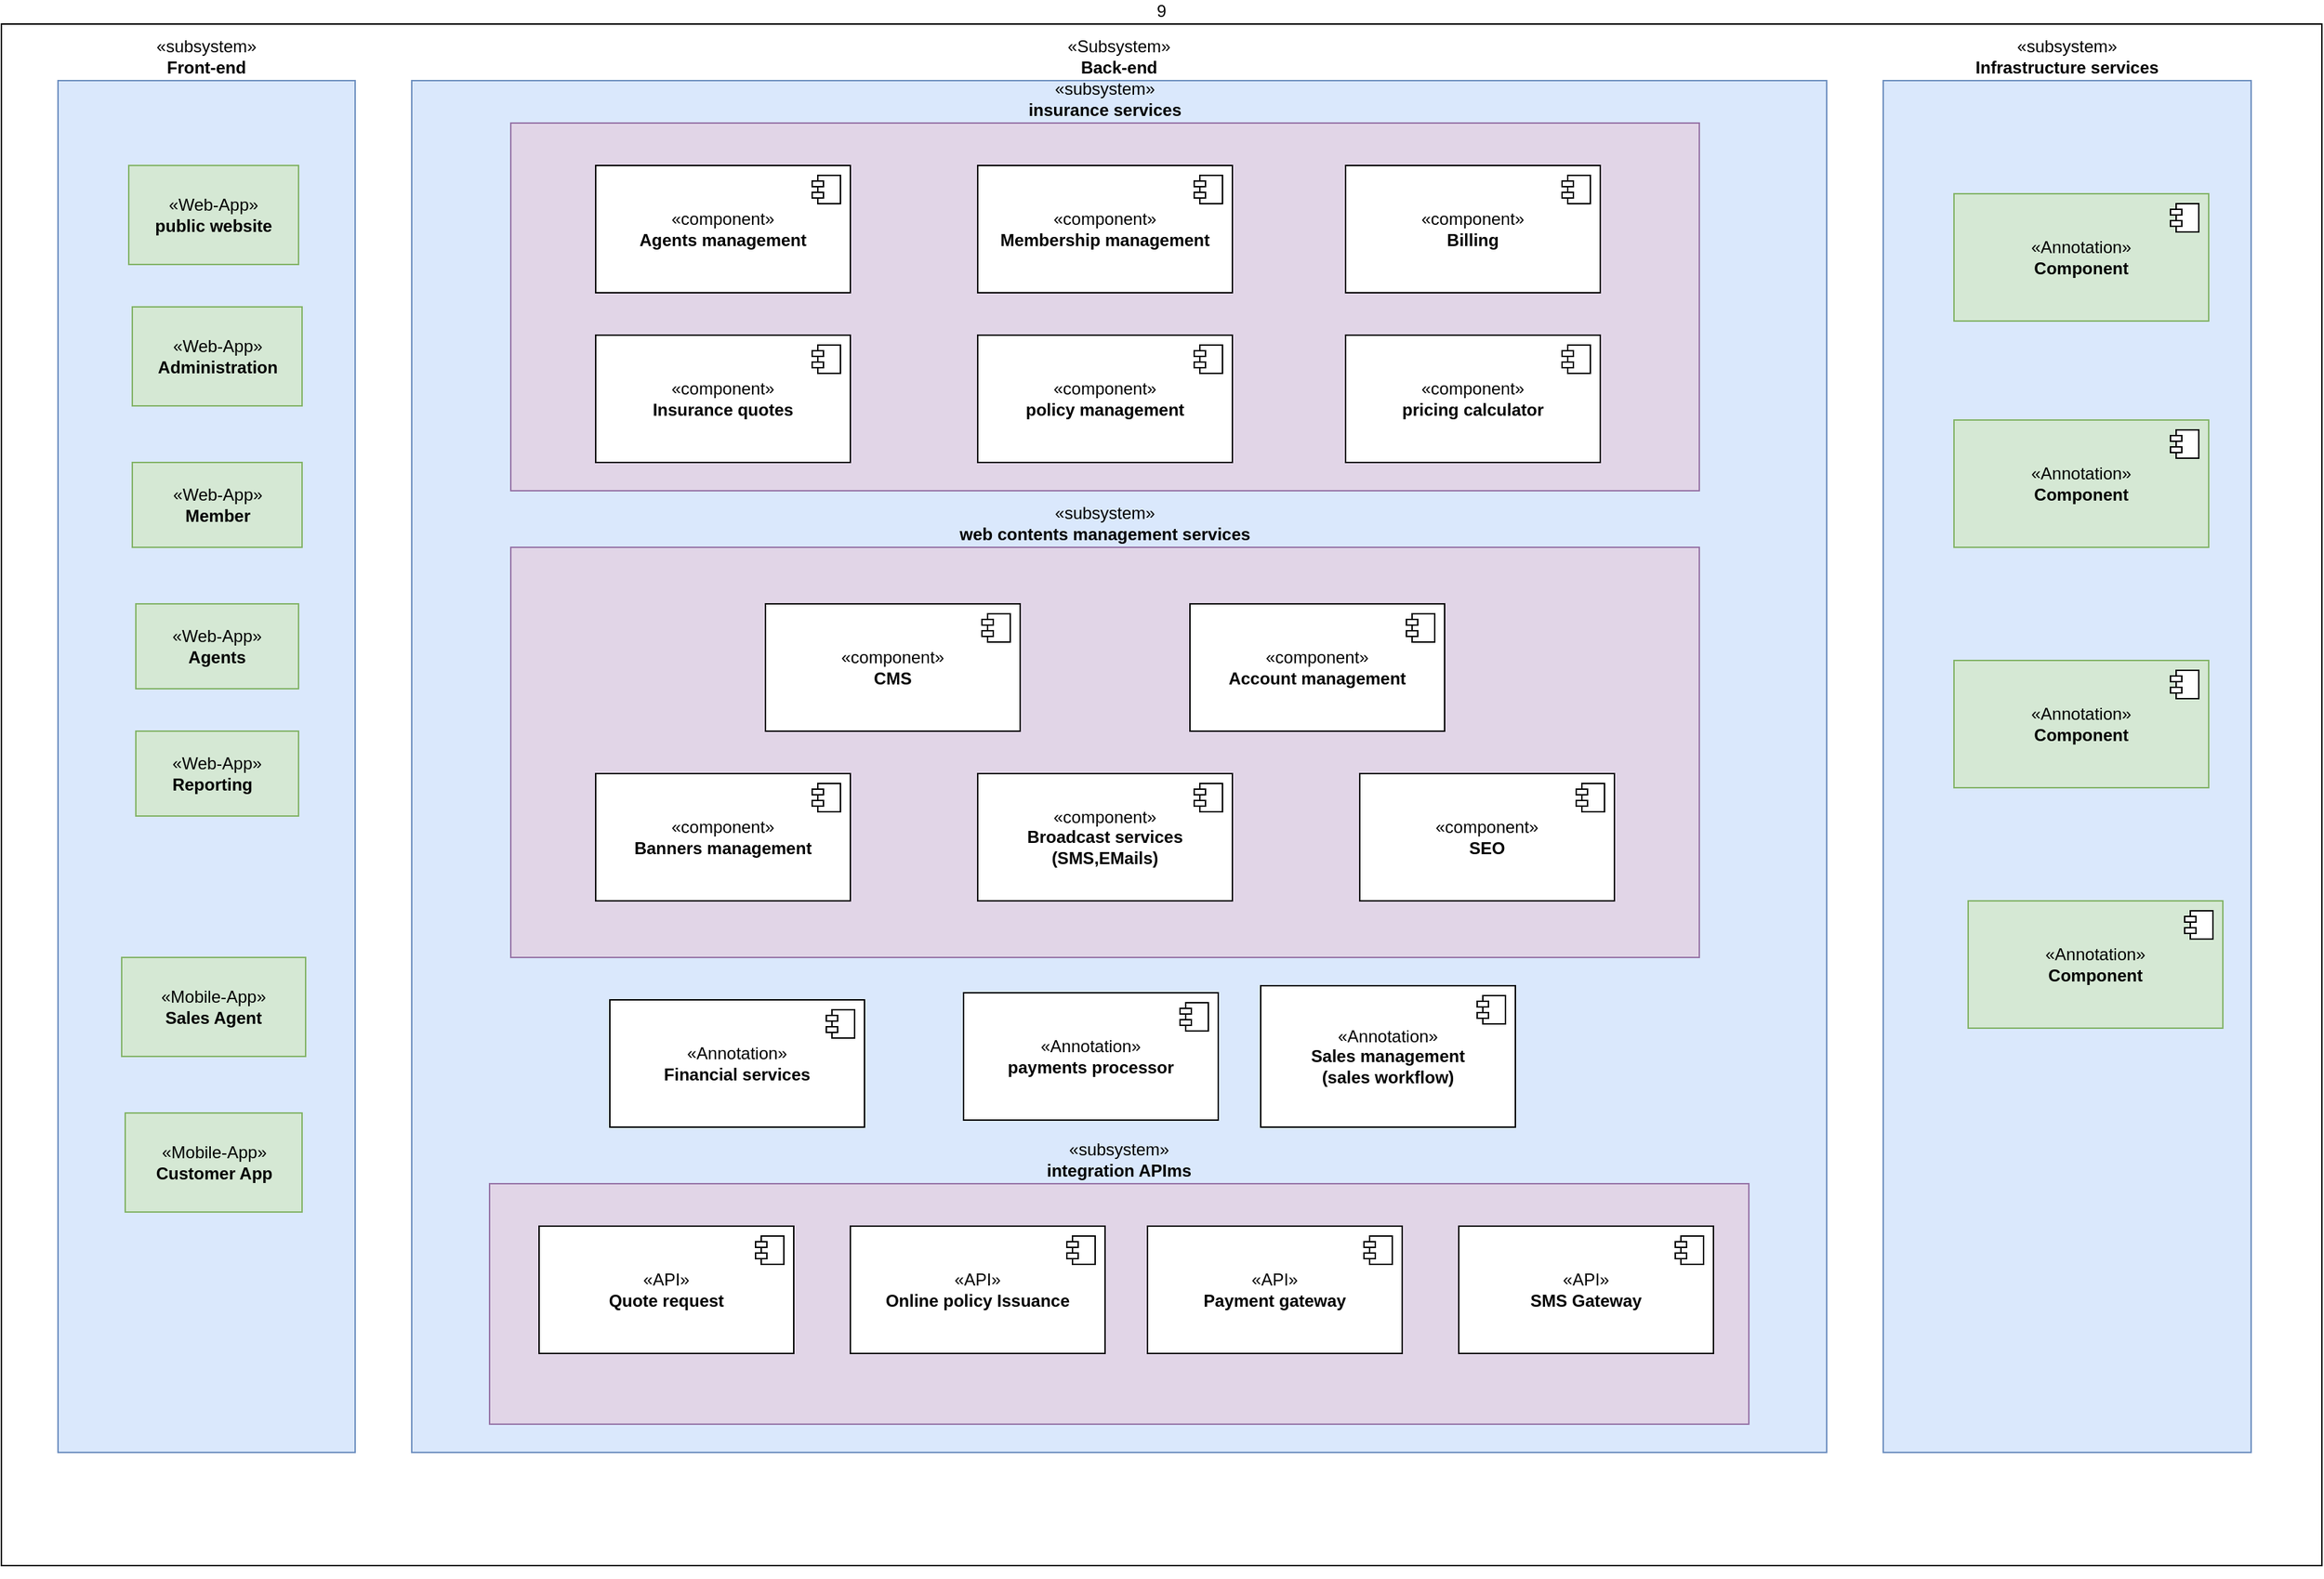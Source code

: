 <mxfile version="22.1.0" type="device">
  <diagram name="Page-1" id="MRBrp2X-gF3je_F1iYl7">
    <mxGraphModel dx="2950" dy="2232" grid="1" gridSize="10" guides="1" tooltips="1" connect="1" arrows="1" fold="1" page="1" pageScale="1" pageWidth="850" pageHeight="1100" math="0" shadow="0">
      <root>
        <mxCell id="0" />
        <mxCell id="1" parent="0" />
        <mxCell id="qgBoBCpYpBripB0x9_Y1-1" value="9" style="html=1;whiteSpace=wrap;labelPosition=center;verticalLabelPosition=top;align=center;verticalAlign=bottom;" vertex="1" parent="1">
          <mxGeometry x="-400" y="-90" width="1640" height="1090" as="geometry" />
        </mxCell>
        <mxCell id="qgBoBCpYpBripB0x9_Y1-2" value="«Subsystem»&lt;br&gt;&lt;b&gt;Back-end&lt;/b&gt;" style="html=1;whiteSpace=wrap;labelPosition=center;verticalLabelPosition=top;align=center;verticalAlign=bottom;fillColor=#dae8fc;strokeColor=#6c8ebf;" vertex="1" parent="1">
          <mxGeometry x="-110" y="-50" width="1000" height="970" as="geometry" />
        </mxCell>
        <mxCell id="qgBoBCpYpBripB0x9_Y1-3" value="«subsystem»&lt;br&gt;&lt;b&gt;Front-end&lt;/b&gt;" style="html=1;whiteSpace=wrap;labelPosition=center;verticalLabelPosition=top;align=center;verticalAlign=bottom;fillColor=#dae8fc;strokeColor=#6c8ebf;" vertex="1" parent="1">
          <mxGeometry x="-360" y="-50" width="210" height="970" as="geometry" />
        </mxCell>
        <mxCell id="qgBoBCpYpBripB0x9_Y1-4" value="«Web-App»&lt;br&gt;&lt;b&gt;public website&lt;/b&gt;" style="html=1;whiteSpace=wrap;fillColor=#d5e8d4;strokeColor=#82b366;" vertex="1" parent="1">
          <mxGeometry x="-310" y="10" width="120" height="70" as="geometry" />
        </mxCell>
        <mxCell id="qgBoBCpYpBripB0x9_Y1-5" value="«Web-App»&lt;br style=&quot;border-color: var(--border-color);&quot;&gt;&lt;b&gt;Administration&lt;/b&gt;" style="html=1;whiteSpace=wrap;fillColor=#d5e8d4;strokeColor=#82b366;" vertex="1" parent="1">
          <mxGeometry x="-307.5" y="110" width="120" height="70" as="geometry" />
        </mxCell>
        <mxCell id="qgBoBCpYpBripB0x9_Y1-6" value="«Web-App»&lt;br style=&quot;border-color: var(--border-color);&quot;&gt;&lt;b&gt;Member&lt;/b&gt;" style="html=1;whiteSpace=wrap;fillColor=#d5e8d4;strokeColor=#82b366;" vertex="1" parent="1">
          <mxGeometry x="-307.5" y="220" width="120" height="60" as="geometry" />
        </mxCell>
        <mxCell id="qgBoBCpYpBripB0x9_Y1-7" value="«Mobile-App»&lt;br style=&quot;border-color: var(--border-color);&quot;&gt;&lt;b&gt;Sales Agent&lt;/b&gt;" style="html=1;whiteSpace=wrap;fillColor=#d5e8d4;strokeColor=#82b366;" vertex="1" parent="1">
          <mxGeometry x="-315" y="570" width="130" height="70" as="geometry" />
        </mxCell>
        <mxCell id="qgBoBCpYpBripB0x9_Y1-8" value="«Mobile-App»&lt;br style=&quot;border-color: var(--border-color);&quot;&gt;&lt;b&gt;Customer App&lt;/b&gt;" style="html=1;whiteSpace=wrap;fillColor=#d5e8d4;strokeColor=#82b366;" vertex="1" parent="1">
          <mxGeometry x="-312.5" y="680" width="125" height="70" as="geometry" />
        </mxCell>
        <mxCell id="qgBoBCpYpBripB0x9_Y1-9" value="«Web-App»&lt;br style=&quot;border-color: var(--border-color);&quot;&gt;&lt;b&gt;Agents&lt;/b&gt;" style="html=1;whiteSpace=wrap;fillColor=#d5e8d4;strokeColor=#82b366;" vertex="1" parent="1">
          <mxGeometry x="-305" y="320" width="115" height="60" as="geometry" />
        </mxCell>
        <mxCell id="qgBoBCpYpBripB0x9_Y1-13" value="«Web-App»&lt;br&gt;&lt;b&gt;Reporting&amp;nbsp;&amp;nbsp;&lt;/b&gt;" style="html=1;whiteSpace=wrap;fillColor=#d5e8d4;strokeColor=#82b366;" vertex="1" parent="1">
          <mxGeometry x="-305" y="410" width="115" height="60" as="geometry" />
        </mxCell>
        <mxCell id="qgBoBCpYpBripB0x9_Y1-14" value="«subsystem»&lt;br&gt;&lt;b&gt;Infrastructure services&lt;/b&gt;" style="html=1;whiteSpace=wrap;labelPosition=center;verticalLabelPosition=top;align=center;verticalAlign=bottom;fillColor=#dae8fc;strokeColor=#6c8ebf;" vertex="1" parent="1">
          <mxGeometry x="930" y="-50" width="260" height="970" as="geometry" />
        </mxCell>
        <mxCell id="qgBoBCpYpBripB0x9_Y1-15" value="«subsystem»&lt;br&gt;&lt;b&gt;insurance services&lt;/b&gt;" style="html=1;whiteSpace=wrap;labelPosition=center;verticalLabelPosition=top;align=center;verticalAlign=bottom;fillColor=#e1d5e7;strokeColor=#9673a6;" vertex="1" parent="1">
          <mxGeometry x="-40" y="-20" width="840" height="260" as="geometry" />
        </mxCell>
        <mxCell id="qgBoBCpYpBripB0x9_Y1-16" value="«subsystem»&lt;br&gt;&lt;b&gt;web contents management services&lt;/b&gt;" style="html=1;whiteSpace=wrap;labelPosition=center;verticalLabelPosition=top;align=center;verticalAlign=bottom;fillColor=#e1d5e7;strokeColor=#9673a6;" vertex="1" parent="1">
          <mxGeometry x="-40" y="280" width="840" height="290" as="geometry" />
        </mxCell>
        <mxCell id="qgBoBCpYpBripB0x9_Y1-17" value="«subsystem»&lt;br&gt;&lt;b&gt;integration APIms&lt;/b&gt;" style="html=1;whiteSpace=wrap;labelPosition=center;verticalLabelPosition=top;align=center;verticalAlign=bottom;fillColor=#e1d5e7;strokeColor=#9673a6;" vertex="1" parent="1">
          <mxGeometry x="-55" y="730" width="890" height="170" as="geometry" />
        </mxCell>
        <mxCell id="qgBoBCpYpBripB0x9_Y1-19" style="edgeStyle=orthogonalEdgeStyle;rounded=0;orthogonalLoop=1;jettySize=auto;html=1;exitX=0.5;exitY=1;exitDx=0;exitDy=0;" edge="1" parent="1" source="qgBoBCpYpBripB0x9_Y1-9" target="qgBoBCpYpBripB0x9_Y1-9">
          <mxGeometry relative="1" as="geometry" />
        </mxCell>
        <mxCell id="qgBoBCpYpBripB0x9_Y1-20" value="&amp;laquo;Annotation&amp;raquo;&lt;br/&gt;&lt;b&gt;Component&lt;/b&gt;" style="html=1;dropTarget=0;whiteSpace=wrap;fillColor=#d5e8d4;strokeColor=#82b366;" vertex="1" parent="1">
          <mxGeometry x="980" y="30" width="180" height="90" as="geometry" />
        </mxCell>
        <mxCell id="qgBoBCpYpBripB0x9_Y1-21" value="" style="shape=module;jettyWidth=8;jettyHeight=4;" vertex="1" parent="qgBoBCpYpBripB0x9_Y1-20">
          <mxGeometry x="1" width="20" height="20" relative="1" as="geometry">
            <mxPoint x="-27" y="7" as="offset" />
          </mxGeometry>
        </mxCell>
        <mxCell id="qgBoBCpYpBripB0x9_Y1-22" value="&amp;laquo;Annotation&amp;raquo;&lt;br/&gt;&lt;b&gt;Component&lt;/b&gt;" style="html=1;dropTarget=0;whiteSpace=wrap;fillColor=#d5e8d4;strokeColor=#82b366;" vertex="1" parent="1">
          <mxGeometry x="980" y="190" width="180" height="90" as="geometry" />
        </mxCell>
        <mxCell id="qgBoBCpYpBripB0x9_Y1-23" value="" style="shape=module;jettyWidth=8;jettyHeight=4;" vertex="1" parent="qgBoBCpYpBripB0x9_Y1-22">
          <mxGeometry x="1" width="20" height="20" relative="1" as="geometry">
            <mxPoint x="-27" y="7" as="offset" />
          </mxGeometry>
        </mxCell>
        <mxCell id="qgBoBCpYpBripB0x9_Y1-24" value="&amp;laquo;Annotation&amp;raquo;&lt;br/&gt;&lt;b&gt;Component&lt;/b&gt;" style="html=1;dropTarget=0;whiteSpace=wrap;fillColor=#d5e8d4;strokeColor=#82b366;" vertex="1" parent="1">
          <mxGeometry x="980" y="360" width="180" height="90" as="geometry" />
        </mxCell>
        <mxCell id="qgBoBCpYpBripB0x9_Y1-25" value="" style="shape=module;jettyWidth=8;jettyHeight=4;" vertex="1" parent="qgBoBCpYpBripB0x9_Y1-24">
          <mxGeometry x="1" width="20" height="20" relative="1" as="geometry">
            <mxPoint x="-27" y="7" as="offset" />
          </mxGeometry>
        </mxCell>
        <mxCell id="qgBoBCpYpBripB0x9_Y1-26" value="&amp;laquo;Annotation&amp;raquo;&lt;br/&gt;&lt;b&gt;Component&lt;/b&gt;" style="html=1;dropTarget=0;whiteSpace=wrap;fillColor=#d5e8d4;strokeColor=#82b366;" vertex="1" parent="1">
          <mxGeometry x="990" y="530" width="180" height="90" as="geometry" />
        </mxCell>
        <mxCell id="qgBoBCpYpBripB0x9_Y1-27" value="" style="shape=module;jettyWidth=8;jettyHeight=4;" vertex="1" parent="qgBoBCpYpBripB0x9_Y1-26">
          <mxGeometry x="1" width="20" height="20" relative="1" as="geometry">
            <mxPoint x="-27" y="7" as="offset" />
          </mxGeometry>
        </mxCell>
        <mxCell id="qgBoBCpYpBripB0x9_Y1-33" style="edgeStyle=orthogonalEdgeStyle;rounded=0;orthogonalLoop=1;jettySize=auto;html=1;exitX=0.5;exitY=1;exitDx=0;exitDy=0;" edge="1" parent="1" source="qgBoBCpYpBripB0x9_Y1-1" target="qgBoBCpYpBripB0x9_Y1-1">
          <mxGeometry relative="1" as="geometry" />
        </mxCell>
        <mxCell id="qgBoBCpYpBripB0x9_Y1-34" value="«API»&lt;br&gt;&lt;b&gt;Quote request&lt;/b&gt;" style="html=1;dropTarget=0;whiteSpace=wrap;" vertex="1" parent="1">
          <mxGeometry x="-20" y="760" width="180" height="90" as="geometry" />
        </mxCell>
        <mxCell id="qgBoBCpYpBripB0x9_Y1-35" value="" style="shape=module;jettyWidth=8;jettyHeight=4;" vertex="1" parent="qgBoBCpYpBripB0x9_Y1-34">
          <mxGeometry x="1" width="20" height="20" relative="1" as="geometry">
            <mxPoint x="-27" y="7" as="offset" />
          </mxGeometry>
        </mxCell>
        <mxCell id="qgBoBCpYpBripB0x9_Y1-36" value="«API»&lt;br&gt;&lt;b&gt;Online policy Issuance&lt;/b&gt;" style="html=1;dropTarget=0;whiteSpace=wrap;" vertex="1" parent="1">
          <mxGeometry x="200" y="760" width="180" height="90" as="geometry" />
        </mxCell>
        <mxCell id="qgBoBCpYpBripB0x9_Y1-37" value="" style="shape=module;jettyWidth=8;jettyHeight=4;" vertex="1" parent="qgBoBCpYpBripB0x9_Y1-36">
          <mxGeometry x="1" width="20" height="20" relative="1" as="geometry">
            <mxPoint x="-27" y="7" as="offset" />
          </mxGeometry>
        </mxCell>
        <mxCell id="qgBoBCpYpBripB0x9_Y1-38" value="«API»&lt;br&gt;&lt;b&gt;SMS Gateway&lt;/b&gt;" style="html=1;dropTarget=0;whiteSpace=wrap;" vertex="1" parent="1">
          <mxGeometry x="630" y="760" width="180" height="90" as="geometry" />
        </mxCell>
        <mxCell id="qgBoBCpYpBripB0x9_Y1-39" value="" style="shape=module;jettyWidth=8;jettyHeight=4;" vertex="1" parent="qgBoBCpYpBripB0x9_Y1-38">
          <mxGeometry x="1" width="20" height="20" relative="1" as="geometry">
            <mxPoint x="-27" y="7" as="offset" />
          </mxGeometry>
        </mxCell>
        <mxCell id="qgBoBCpYpBripB0x9_Y1-40" value="«API»&lt;br&gt;&lt;b&gt;Payment gateway&lt;/b&gt;" style="html=1;dropTarget=0;whiteSpace=wrap;" vertex="1" parent="1">
          <mxGeometry x="410" y="760" width="180" height="90" as="geometry" />
        </mxCell>
        <mxCell id="qgBoBCpYpBripB0x9_Y1-41" value="" style="shape=module;jettyWidth=8;jettyHeight=4;" vertex="1" parent="qgBoBCpYpBripB0x9_Y1-40">
          <mxGeometry x="1" width="20" height="20" relative="1" as="geometry">
            <mxPoint x="-27" y="7" as="offset" />
          </mxGeometry>
        </mxCell>
        <mxCell id="qgBoBCpYpBripB0x9_Y1-42" value="«component»&lt;br&gt;&lt;b&gt;Agents management&lt;/b&gt;" style="html=1;dropTarget=0;whiteSpace=wrap;" vertex="1" parent="1">
          <mxGeometry x="20" y="10" width="180" height="90" as="geometry" />
        </mxCell>
        <mxCell id="qgBoBCpYpBripB0x9_Y1-43" value="" style="shape=module;jettyWidth=8;jettyHeight=4;" vertex="1" parent="qgBoBCpYpBripB0x9_Y1-42">
          <mxGeometry x="1" width="20" height="20" relative="1" as="geometry">
            <mxPoint x="-27" y="7" as="offset" />
          </mxGeometry>
        </mxCell>
        <mxCell id="qgBoBCpYpBripB0x9_Y1-44" value="«Annotation»&lt;br&gt;&lt;b&gt;Financial services&lt;/b&gt;" style="html=1;dropTarget=0;whiteSpace=wrap;" vertex="1" parent="1">
          <mxGeometry x="30" y="600" width="180" height="90" as="geometry" />
        </mxCell>
        <mxCell id="qgBoBCpYpBripB0x9_Y1-45" value="" style="shape=module;jettyWidth=8;jettyHeight=4;" vertex="1" parent="qgBoBCpYpBripB0x9_Y1-44">
          <mxGeometry x="1" width="20" height="20" relative="1" as="geometry">
            <mxPoint x="-27" y="7" as="offset" />
          </mxGeometry>
        </mxCell>
        <mxCell id="qgBoBCpYpBripB0x9_Y1-46" value="«Annotation»&lt;br&gt;&lt;b&gt;payments processor&lt;/b&gt;" style="html=1;dropTarget=0;whiteSpace=wrap;" vertex="1" parent="1">
          <mxGeometry x="280" y="595" width="180" height="90" as="geometry" />
        </mxCell>
        <mxCell id="qgBoBCpYpBripB0x9_Y1-47" value="" style="shape=module;jettyWidth=8;jettyHeight=4;" vertex="1" parent="qgBoBCpYpBripB0x9_Y1-46">
          <mxGeometry x="1" width="20" height="20" relative="1" as="geometry">
            <mxPoint x="-27" y="7" as="offset" />
          </mxGeometry>
        </mxCell>
        <mxCell id="qgBoBCpYpBripB0x9_Y1-48" value="«Annotation»&lt;br&gt;&lt;b&gt;Sales management&lt;br&gt;(sales workflow)&lt;br&gt;&lt;/b&gt;" style="html=1;dropTarget=0;whiteSpace=wrap;" vertex="1" parent="1">
          <mxGeometry x="490" y="590" width="180" height="100" as="geometry" />
        </mxCell>
        <mxCell id="qgBoBCpYpBripB0x9_Y1-49" value="" style="shape=module;jettyWidth=8;jettyHeight=4;" vertex="1" parent="qgBoBCpYpBripB0x9_Y1-48">
          <mxGeometry x="1" width="20" height="20" relative="1" as="geometry">
            <mxPoint x="-27" y="7" as="offset" />
          </mxGeometry>
        </mxCell>
        <mxCell id="qgBoBCpYpBripB0x9_Y1-50" value="«component»&lt;br&gt;&lt;b&gt;Membership management&lt;/b&gt;" style="html=1;dropTarget=0;whiteSpace=wrap;" vertex="1" parent="1">
          <mxGeometry x="290" y="10" width="180" height="90" as="geometry" />
        </mxCell>
        <mxCell id="qgBoBCpYpBripB0x9_Y1-51" value="" style="shape=module;jettyWidth=8;jettyHeight=4;" vertex="1" parent="qgBoBCpYpBripB0x9_Y1-50">
          <mxGeometry x="1" width="20" height="20" relative="1" as="geometry">
            <mxPoint x="-27" y="7" as="offset" />
          </mxGeometry>
        </mxCell>
        <mxCell id="qgBoBCpYpBripB0x9_Y1-53" value="«component»&lt;br&gt;&lt;b&gt;Billing&lt;/b&gt;" style="html=1;dropTarget=0;whiteSpace=wrap;" vertex="1" parent="1">
          <mxGeometry x="550" y="10" width="180" height="90" as="geometry" />
        </mxCell>
        <mxCell id="qgBoBCpYpBripB0x9_Y1-54" value="" style="shape=module;jettyWidth=8;jettyHeight=4;" vertex="1" parent="qgBoBCpYpBripB0x9_Y1-53">
          <mxGeometry x="1" width="20" height="20" relative="1" as="geometry">
            <mxPoint x="-27" y="7" as="offset" />
          </mxGeometry>
        </mxCell>
        <mxCell id="qgBoBCpYpBripB0x9_Y1-55" value="«component»&lt;br&gt;&lt;b&gt;Insurance quotes&lt;/b&gt;" style="html=1;dropTarget=0;whiteSpace=wrap;" vertex="1" parent="1">
          <mxGeometry x="20" y="130" width="180" height="90" as="geometry" />
        </mxCell>
        <mxCell id="qgBoBCpYpBripB0x9_Y1-56" value="" style="shape=module;jettyWidth=8;jettyHeight=4;" vertex="1" parent="qgBoBCpYpBripB0x9_Y1-55">
          <mxGeometry x="1" width="20" height="20" relative="1" as="geometry">
            <mxPoint x="-27" y="7" as="offset" />
          </mxGeometry>
        </mxCell>
        <mxCell id="qgBoBCpYpBripB0x9_Y1-57" value="«component»&lt;br&gt;&lt;b&gt;policy management&lt;/b&gt;" style="html=1;dropTarget=0;whiteSpace=wrap;" vertex="1" parent="1">
          <mxGeometry x="290" y="130" width="180" height="90" as="geometry" />
        </mxCell>
        <mxCell id="qgBoBCpYpBripB0x9_Y1-58" value="" style="shape=module;jettyWidth=8;jettyHeight=4;" vertex="1" parent="qgBoBCpYpBripB0x9_Y1-57">
          <mxGeometry x="1" width="20" height="20" relative="1" as="geometry">
            <mxPoint x="-27" y="7" as="offset" />
          </mxGeometry>
        </mxCell>
        <mxCell id="qgBoBCpYpBripB0x9_Y1-59" value="«component»&lt;br&gt;&lt;b&gt;pricing calculator&lt;/b&gt;" style="html=1;dropTarget=0;whiteSpace=wrap;" vertex="1" parent="1">
          <mxGeometry x="550" y="130" width="180" height="90" as="geometry" />
        </mxCell>
        <mxCell id="qgBoBCpYpBripB0x9_Y1-60" value="" style="shape=module;jettyWidth=8;jettyHeight=4;" vertex="1" parent="qgBoBCpYpBripB0x9_Y1-59">
          <mxGeometry x="1" width="20" height="20" relative="1" as="geometry">
            <mxPoint x="-27" y="7" as="offset" />
          </mxGeometry>
        </mxCell>
        <mxCell id="qgBoBCpYpBripB0x9_Y1-61" value="«component»&lt;br&gt;&lt;b&gt;CMS&lt;/b&gt;" style="html=1;dropTarget=0;whiteSpace=wrap;" vertex="1" parent="1">
          <mxGeometry x="140" y="320" width="180" height="90" as="geometry" />
        </mxCell>
        <mxCell id="qgBoBCpYpBripB0x9_Y1-62" value="" style="shape=module;jettyWidth=8;jettyHeight=4;" vertex="1" parent="qgBoBCpYpBripB0x9_Y1-61">
          <mxGeometry x="1" width="20" height="20" relative="1" as="geometry">
            <mxPoint x="-27" y="7" as="offset" />
          </mxGeometry>
        </mxCell>
        <mxCell id="qgBoBCpYpBripB0x9_Y1-63" value="«component»&lt;br&gt;&lt;b&gt;Account management&lt;/b&gt;" style="html=1;dropTarget=0;whiteSpace=wrap;" vertex="1" parent="1">
          <mxGeometry x="440" y="320" width="180" height="90" as="geometry" />
        </mxCell>
        <mxCell id="qgBoBCpYpBripB0x9_Y1-64" value="" style="shape=module;jettyWidth=8;jettyHeight=4;" vertex="1" parent="qgBoBCpYpBripB0x9_Y1-63">
          <mxGeometry x="1" width="20" height="20" relative="1" as="geometry">
            <mxPoint x="-27" y="7" as="offset" />
          </mxGeometry>
        </mxCell>
        <mxCell id="qgBoBCpYpBripB0x9_Y1-65" value="«component»&lt;br&gt;&lt;b&gt;Banners management&lt;/b&gt;" style="html=1;dropTarget=0;whiteSpace=wrap;" vertex="1" parent="1">
          <mxGeometry x="20" y="440" width="180" height="90" as="geometry" />
        </mxCell>
        <mxCell id="qgBoBCpYpBripB0x9_Y1-66" value="" style="shape=module;jettyWidth=8;jettyHeight=4;" vertex="1" parent="qgBoBCpYpBripB0x9_Y1-65">
          <mxGeometry x="1" width="20" height="20" relative="1" as="geometry">
            <mxPoint x="-27" y="7" as="offset" />
          </mxGeometry>
        </mxCell>
        <mxCell id="qgBoBCpYpBripB0x9_Y1-67" value="«component»&lt;br&gt;&lt;b&gt;Broadcast services&lt;br&gt;(SMS,EMails)&lt;br&gt;&lt;/b&gt;" style="html=1;dropTarget=0;whiteSpace=wrap;" vertex="1" parent="1">
          <mxGeometry x="290" y="440" width="180" height="90" as="geometry" />
        </mxCell>
        <mxCell id="qgBoBCpYpBripB0x9_Y1-68" value="" style="shape=module;jettyWidth=8;jettyHeight=4;" vertex="1" parent="qgBoBCpYpBripB0x9_Y1-67">
          <mxGeometry x="1" width="20" height="20" relative="1" as="geometry">
            <mxPoint x="-27" y="7" as="offset" />
          </mxGeometry>
        </mxCell>
        <mxCell id="qgBoBCpYpBripB0x9_Y1-69" value="«component»&lt;br&gt;&lt;b&gt;SEO&lt;/b&gt;" style="html=1;dropTarget=0;whiteSpace=wrap;" vertex="1" parent="1">
          <mxGeometry x="560" y="440" width="180" height="90" as="geometry" />
        </mxCell>
        <mxCell id="qgBoBCpYpBripB0x9_Y1-70" value="" style="shape=module;jettyWidth=8;jettyHeight=4;" vertex="1" parent="qgBoBCpYpBripB0x9_Y1-69">
          <mxGeometry x="1" width="20" height="20" relative="1" as="geometry">
            <mxPoint x="-27" y="7" as="offset" />
          </mxGeometry>
        </mxCell>
      </root>
    </mxGraphModel>
  </diagram>
</mxfile>
